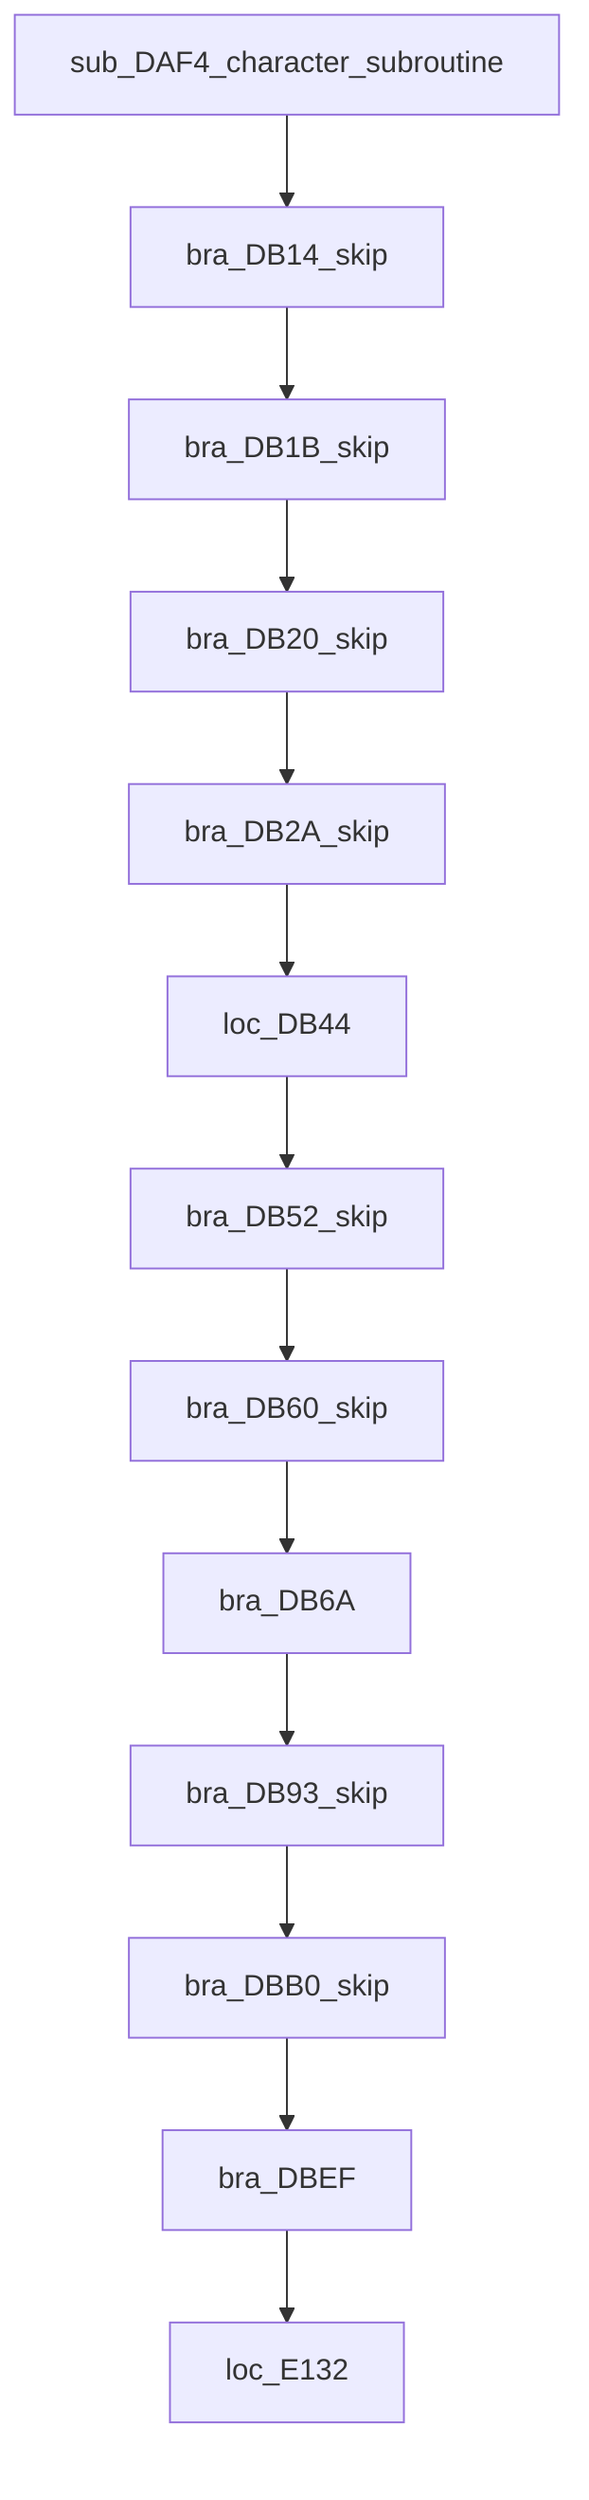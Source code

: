 %% This is a mermaid file (https://github.com/mermaid-js/mermaid)

flowchart TD
    sub_DAF4_character_subroutine --> bra_DB14_skip
    bra_DB14_skip --> bra_DB1B_skip
    bra_DB1B_skip --> bra_DB20_skip
    bra_DB20_skip --> bra_DB2A_skip
    bra_DB2A_skip --> loc_DB44
    loc_DB44 --> bra_DB52_skip
    bra_DB52_skip --> bra_DB60_skip
    bra_DB60_skip --> bra_DB6A
    bra_DB6A --> bra_DB93_skip
    bra_DB93_skip --> bra_DBB0_skip
    bra_DBB0_skip --> bra_DBEF
    bra_DBEF --> loc_E132